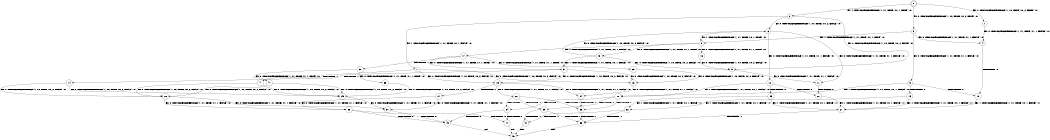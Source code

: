 digraph BCG {
size = "7, 10.5";
center = TRUE;
node [shape = circle];
0 [peripheries = 2];
0 -> 1 [label = "EX !0 !ATOMIC_EXCH_BRANCH (1, +0, TRUE, +0, 2, TRUE) !:0:"];
0 -> 2 [label = "EX !1 !ATOMIC_EXCH_BRANCH (1, +1, TRUE, +0, 1, TRUE) !:0:"];
0 -> 3 [label = "EX !0 !ATOMIC_EXCH_BRANCH (1, +0, TRUE, +0, 2, TRUE) !:0:"];
1 -> 4 [label = "EX !0 !ATOMIC_EXCH_BRANCH (1, +1, TRUE, +1, 1, FALSE) !:0:"];
2 -> 5 [label = "EX !0 !ATOMIC_EXCH_BRANCH (1, +0, TRUE, +0, 2, FALSE) !:0:"];
2 -> 6 [label = "EX !0 !ATOMIC_EXCH_BRANCH (1, +0, TRUE, +0, 2, FALSE) !:0:"];
2 -> 7 [label = "EX !1 !ATOMIC_EXCH_BRANCH (1, +1, TRUE, +0, 1, FALSE) !:0:"];
3 -> 4 [label = "EX !0 !ATOMIC_EXCH_BRANCH (1, +1, TRUE, +1, 1, FALSE) !:0:"];
3 -> 8 [label = "EX !1 !ATOMIC_EXCH_BRANCH (1, +1, TRUE, +0, 1, TRUE) !:0:"];
3 -> 9 [label = "EX !0 !ATOMIC_EXCH_BRANCH (1, +1, TRUE, +1, 1, FALSE) !:0:"];
4 -> 10 [label = "TERMINATE !0"];
5 -> 11 [label = "EX !0 !ATOMIC_EXCH_BRANCH (1, +1, TRUE, +1, 1, FALSE) !:0:"];
6 -> 11 [label = "EX !0 !ATOMIC_EXCH_BRANCH (1, +1, TRUE, +1, 1, FALSE) !:0:"];
6 -> 8 [label = "EX !1 !ATOMIC_EXCH_BRANCH (1, +1, TRUE, +0, 1, TRUE) !:0:"];
6 -> 12 [label = "EX !0 !ATOMIC_EXCH_BRANCH (1, +1, TRUE, +1, 1, FALSE) !:0:"];
7 -> 13 [label = "EX !0 !ATOMIC_EXCH_BRANCH (1, +0, TRUE, +0, 2, FALSE) !:0:"];
7 -> 14 [label = "TERMINATE !1"];
7 -> 15 [label = "EX !0 !ATOMIC_EXCH_BRANCH (1, +0, TRUE, +0, 2, FALSE) !:0:"];
8 -> 16 [label = "EX !0 !ATOMIC_EXCH_BRANCH (1, +1, TRUE, +1, 1, TRUE) !:0:"];
8 -> 17 [label = "EX !1 !ATOMIC_EXCH_BRANCH (1, +1, TRUE, +0, 1, FALSE) !:0:"];
8 -> 18 [label = "EX !0 !ATOMIC_EXCH_BRANCH (1, +1, TRUE, +1, 1, TRUE) !:0:"];
9 -> 10 [label = "TERMINATE !0"];
9 -> 19 [label = "TERMINATE !0"];
9 -> 20 [label = "EX !1 !ATOMIC_EXCH_BRANCH (1, +1, TRUE, +0, 1, FALSE) !:0:"];
10 -> 21 [label = "EX !1 !ATOMIC_EXCH_BRANCH (1, +1, TRUE, +0, 1, FALSE) !:1:"];
11 -> 22 [label = "TERMINATE !0"];
12 -> 22 [label = "TERMINATE !0"];
12 -> 23 [label = "TERMINATE !0"];
12 -> 20 [label = "EX !1 !ATOMIC_EXCH_BRANCH (1, +1, TRUE, +0, 1, FALSE) !:0:"];
13 -> 24 [label = "EX !0 !ATOMIC_EXCH_BRANCH (1, +1, TRUE, +1, 1, FALSE) !:0:"];
14 -> 25 [label = "EX !0 !ATOMIC_EXCH_BRANCH (1, +0, TRUE, +0, 2, FALSE) !:0:"];
14 -> 26 [label = "EX !0 !ATOMIC_EXCH_BRANCH (1, +0, TRUE, +0, 2, FALSE) !:0:"];
15 -> 24 [label = "EX !0 !ATOMIC_EXCH_BRANCH (1, +1, TRUE, +1, 1, FALSE) !:0:"];
15 -> 27 [label = "TERMINATE !1"];
15 -> 28 [label = "EX !0 !ATOMIC_EXCH_BRANCH (1, +1, TRUE, +1, 1, FALSE) !:0:"];
16 -> 5 [label = "EX !0 !ATOMIC_EXCH_BRANCH (1, +0, TRUE, +0, 2, FALSE) !:0:"];
17 -> 29 [label = "EX !0 !ATOMIC_EXCH_BRANCH (1, +1, TRUE, +1, 1, TRUE) !:0:"];
17 -> 30 [label = "TERMINATE !1"];
17 -> 31 [label = "EX !0 !ATOMIC_EXCH_BRANCH (1, +1, TRUE, +1, 1, TRUE) !:0:"];
18 -> 5 [label = "EX !0 !ATOMIC_EXCH_BRANCH (1, +0, TRUE, +0, 2, FALSE) !:0:"];
18 -> 31 [label = "EX !1 !ATOMIC_EXCH_BRANCH (1, +1, TRUE, +0, 1, FALSE) !:0:"];
18 -> 6 [label = "EX !0 !ATOMIC_EXCH_BRANCH (1, +0, TRUE, +0, 2, FALSE) !:0:"];
19 -> 21 [label = "EX !1 !ATOMIC_EXCH_BRANCH (1, +1, TRUE, +0, 1, FALSE) !:1:"];
19 -> 32 [label = "EX !1 !ATOMIC_EXCH_BRANCH (1, +1, TRUE, +0, 1, FALSE) !:1:"];
20 -> 33 [label = "TERMINATE !0"];
20 -> 34 [label = "TERMINATE !1"];
20 -> 35 [label = "TERMINATE !0"];
21 -> 36 [label = "TERMINATE !1"];
22 -> 21 [label = "EX !1 !ATOMIC_EXCH_BRANCH (1, +1, TRUE, +0, 1, FALSE) !:1:"];
23 -> 21 [label = "EX !1 !ATOMIC_EXCH_BRANCH (1, +1, TRUE, +0, 1, FALSE) !:1:"];
23 -> 32 [label = "EX !1 !ATOMIC_EXCH_BRANCH (1, +1, TRUE, +0, 1, FALSE) !:1:"];
24 -> 33 [label = "TERMINATE !0"];
25 -> 37 [label = "EX !0 !ATOMIC_EXCH_BRANCH (1, +1, TRUE, +1, 1, FALSE) !:0:"];
26 -> 37 [label = "EX !0 !ATOMIC_EXCH_BRANCH (1, +1, TRUE, +1, 1, FALSE) !:0:"];
26 -> 38 [label = "EX !0 !ATOMIC_EXCH_BRANCH (1, +1, TRUE, +1, 1, FALSE) !:0:"];
27 -> 37 [label = "EX !0 !ATOMIC_EXCH_BRANCH (1, +1, TRUE, +1, 1, FALSE) !:0:"];
27 -> 38 [label = "EX !0 !ATOMIC_EXCH_BRANCH (1, +1, TRUE, +1, 1, FALSE) !:0:"];
28 -> 33 [label = "TERMINATE !0"];
28 -> 34 [label = "TERMINATE !1"];
28 -> 35 [label = "TERMINATE !0"];
29 -> 13 [label = "EX !0 !ATOMIC_EXCH_BRANCH (1, +0, TRUE, +0, 2, FALSE) !:0:"];
30 -> 39 [label = "EX !0 !ATOMIC_EXCH_BRANCH (1, +1, TRUE, +1, 1, TRUE) !:0:"];
30 -> 40 [label = "EX !0 !ATOMIC_EXCH_BRANCH (1, +1, TRUE, +1, 1, TRUE) !:0:"];
31 -> 13 [label = "EX !0 !ATOMIC_EXCH_BRANCH (1, +0, TRUE, +0, 2, FALSE) !:0:"];
31 -> 41 [label = "TERMINATE !1"];
31 -> 15 [label = "EX !0 !ATOMIC_EXCH_BRANCH (1, +0, TRUE, +0, 2, FALSE) !:0:"];
32 -> 36 [label = "TERMINATE !1"];
32 -> 42 [label = "TERMINATE !1"];
33 -> 36 [label = "TERMINATE !1"];
34 -> 43 [label = "TERMINATE !0"];
34 -> 44 [label = "TERMINATE !0"];
35 -> 36 [label = "TERMINATE !1"];
35 -> 42 [label = "TERMINATE !1"];
36 -> 45 [label = "exit"];
37 -> 43 [label = "TERMINATE !0"];
38 -> 43 [label = "TERMINATE !0"];
38 -> 44 [label = "TERMINATE !0"];
39 -> 25 [label = "EX !0 !ATOMIC_EXCH_BRANCH (1, +0, TRUE, +0, 2, FALSE) !:0:"];
40 -> 25 [label = "EX !0 !ATOMIC_EXCH_BRANCH (1, +0, TRUE, +0, 2, FALSE) !:0:"];
40 -> 26 [label = "EX !0 !ATOMIC_EXCH_BRANCH (1, +0, TRUE, +0, 2, FALSE) !:0:"];
41 -> 25 [label = "EX !0 !ATOMIC_EXCH_BRANCH (1, +0, TRUE, +0, 2, FALSE) !:0:"];
41 -> 26 [label = "EX !0 !ATOMIC_EXCH_BRANCH (1, +0, TRUE, +0, 2, FALSE) !:0:"];
42 -> 45 [label = "exit"];
43 -> 45 [label = "exit"];
44 -> 45 [label = "exit"];
}
